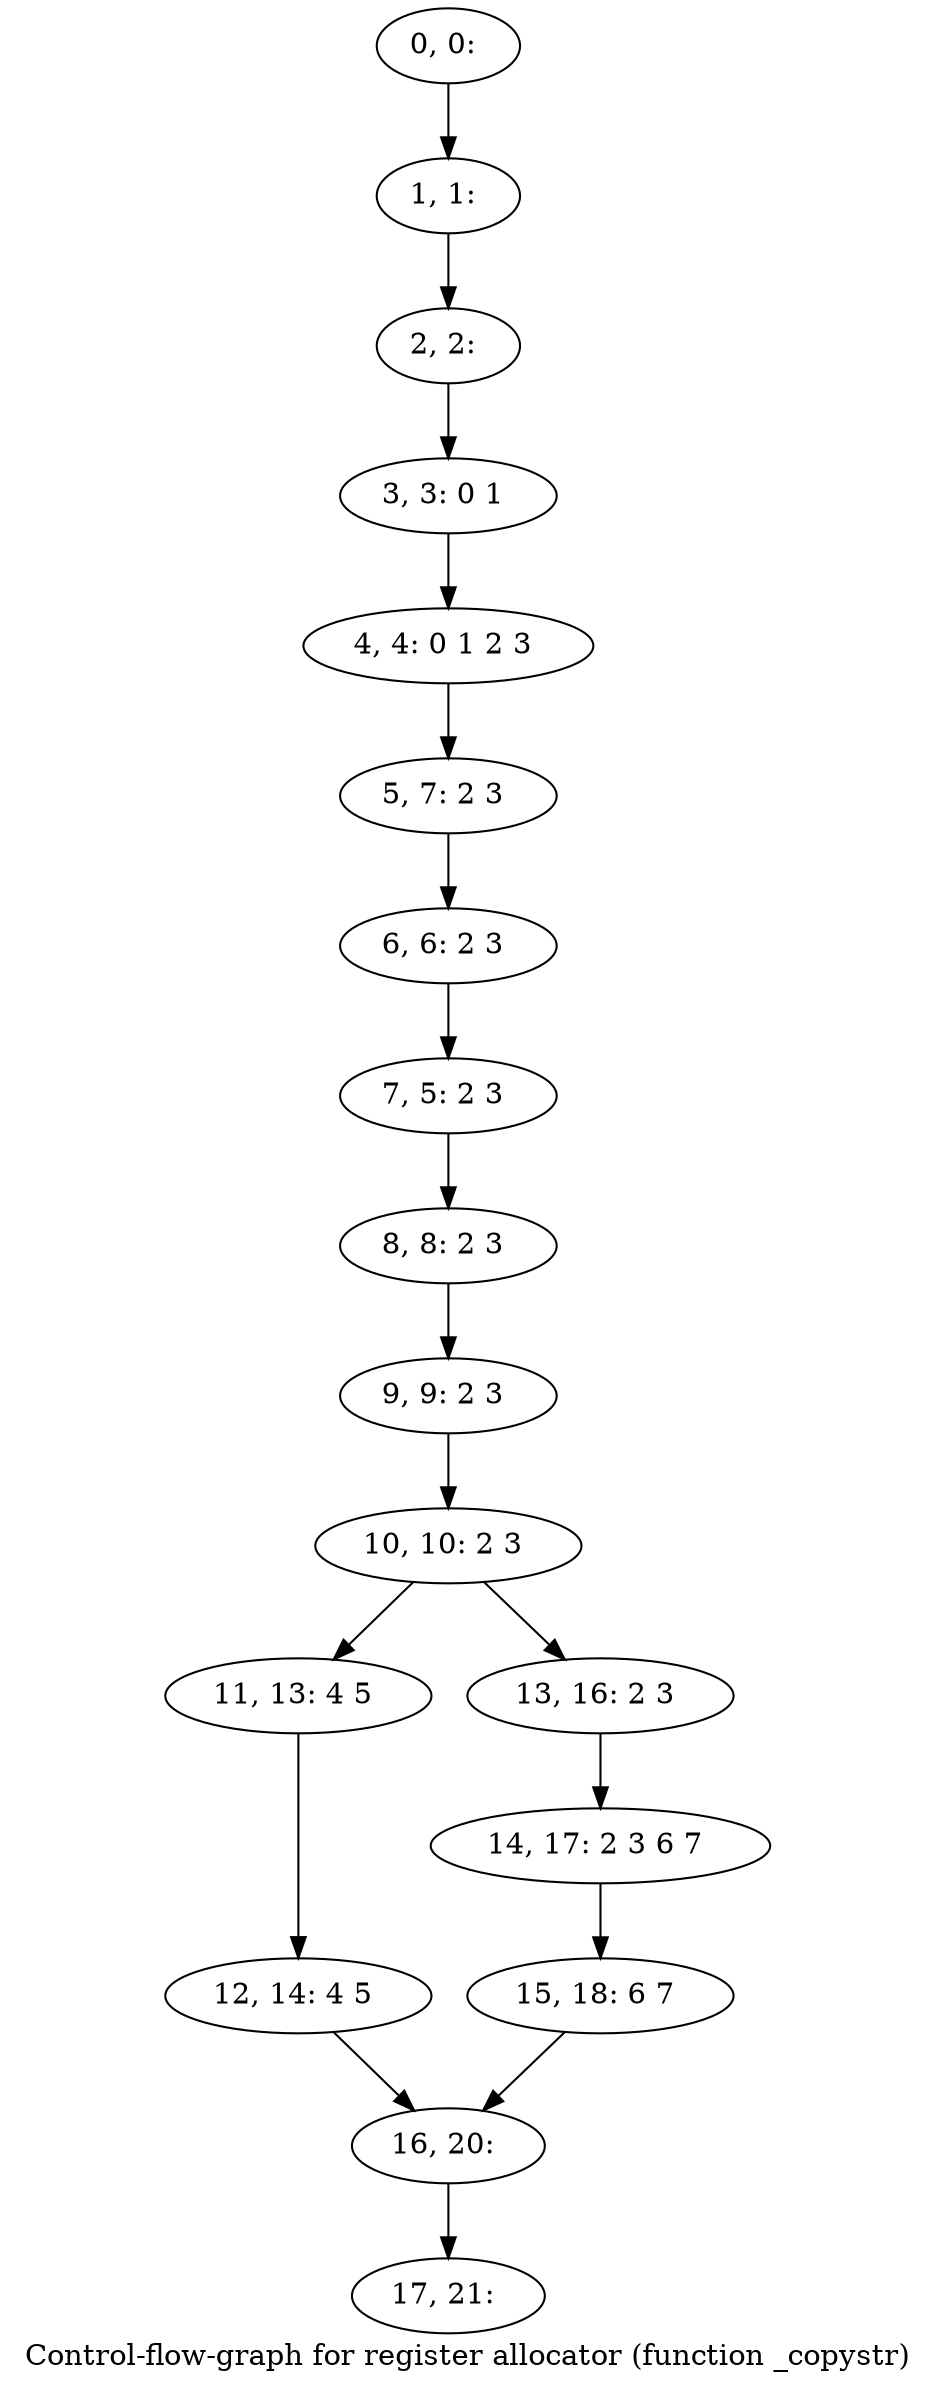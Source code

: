 digraph G {
graph [label="Control-flow-graph for register allocator (function _copystr)"]
0[label="0, 0: "];
1[label="1, 1: "];
2[label="2, 2: "];
3[label="3, 3: 0 1 "];
4[label="4, 4: 0 1 2 3 "];
5[label="5, 7: 2 3 "];
6[label="6, 6: 2 3 "];
7[label="7, 5: 2 3 "];
8[label="8, 8: 2 3 "];
9[label="9, 9: 2 3 "];
10[label="10, 10: 2 3 "];
11[label="11, 13: 4 5 "];
12[label="12, 14: 4 5 "];
13[label="13, 16: 2 3 "];
14[label="14, 17: 2 3 6 7 "];
15[label="15, 18: 6 7 "];
16[label="16, 20: "];
17[label="17, 21: "];
0->1 ;
1->2 ;
2->3 ;
3->4 ;
4->5 ;
5->6 ;
6->7 ;
7->8 ;
8->9 ;
9->10 ;
10->11 ;
10->13 ;
11->12 ;
12->16 ;
13->14 ;
14->15 ;
15->16 ;
16->17 ;
}
